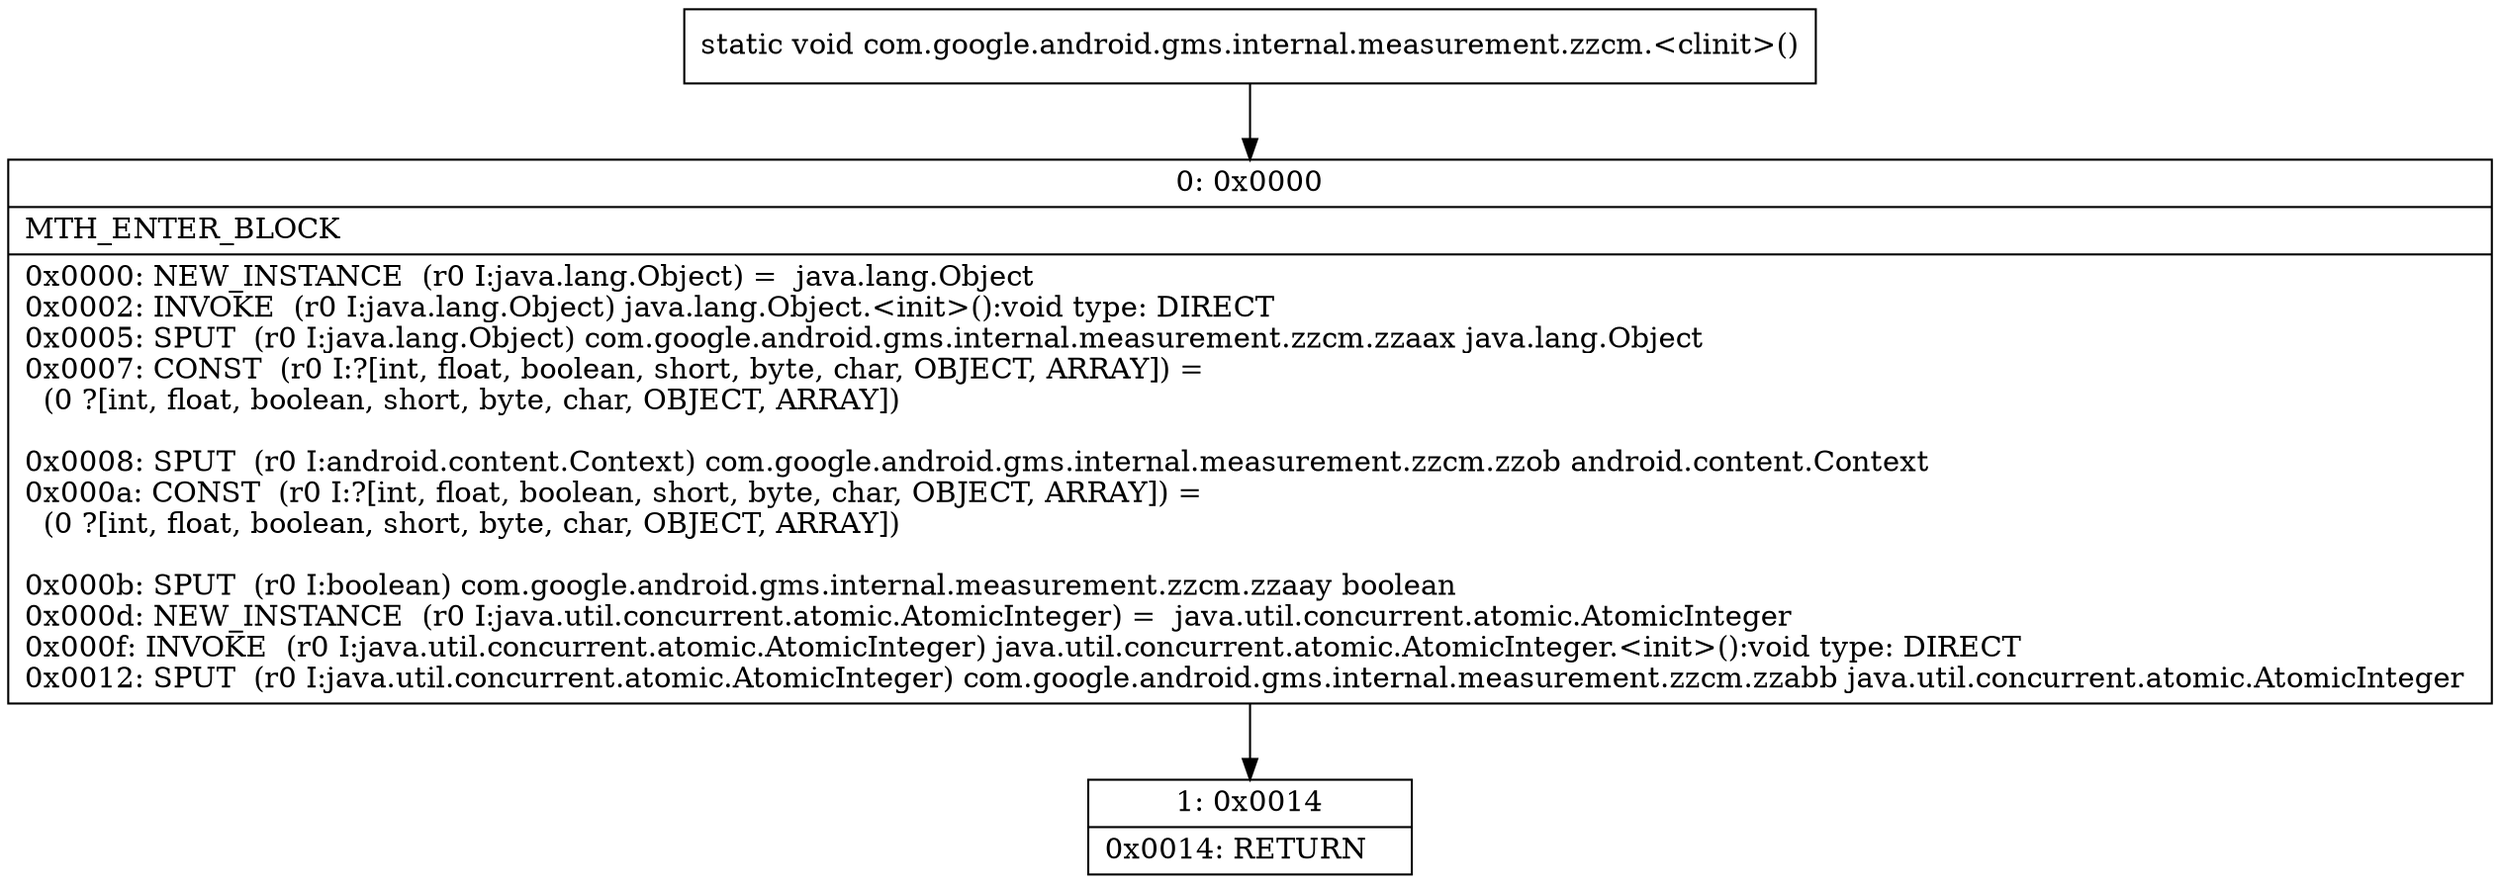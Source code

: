 digraph "CFG forcom.google.android.gms.internal.measurement.zzcm.\<clinit\>()V" {
Node_0 [shape=record,label="{0\:\ 0x0000|MTH_ENTER_BLOCK\l|0x0000: NEW_INSTANCE  (r0 I:java.lang.Object) =  java.lang.Object \l0x0002: INVOKE  (r0 I:java.lang.Object) java.lang.Object.\<init\>():void type: DIRECT \l0x0005: SPUT  (r0 I:java.lang.Object) com.google.android.gms.internal.measurement.zzcm.zzaax java.lang.Object \l0x0007: CONST  (r0 I:?[int, float, boolean, short, byte, char, OBJECT, ARRAY]) = \l  (0 ?[int, float, boolean, short, byte, char, OBJECT, ARRAY])\l \l0x0008: SPUT  (r0 I:android.content.Context) com.google.android.gms.internal.measurement.zzcm.zzob android.content.Context \l0x000a: CONST  (r0 I:?[int, float, boolean, short, byte, char, OBJECT, ARRAY]) = \l  (0 ?[int, float, boolean, short, byte, char, OBJECT, ARRAY])\l \l0x000b: SPUT  (r0 I:boolean) com.google.android.gms.internal.measurement.zzcm.zzaay boolean \l0x000d: NEW_INSTANCE  (r0 I:java.util.concurrent.atomic.AtomicInteger) =  java.util.concurrent.atomic.AtomicInteger \l0x000f: INVOKE  (r0 I:java.util.concurrent.atomic.AtomicInteger) java.util.concurrent.atomic.AtomicInteger.\<init\>():void type: DIRECT \l0x0012: SPUT  (r0 I:java.util.concurrent.atomic.AtomicInteger) com.google.android.gms.internal.measurement.zzcm.zzabb java.util.concurrent.atomic.AtomicInteger \l}"];
Node_1 [shape=record,label="{1\:\ 0x0014|0x0014: RETURN   \l}"];
MethodNode[shape=record,label="{static void com.google.android.gms.internal.measurement.zzcm.\<clinit\>() }"];
MethodNode -> Node_0;
Node_0 -> Node_1;
}


